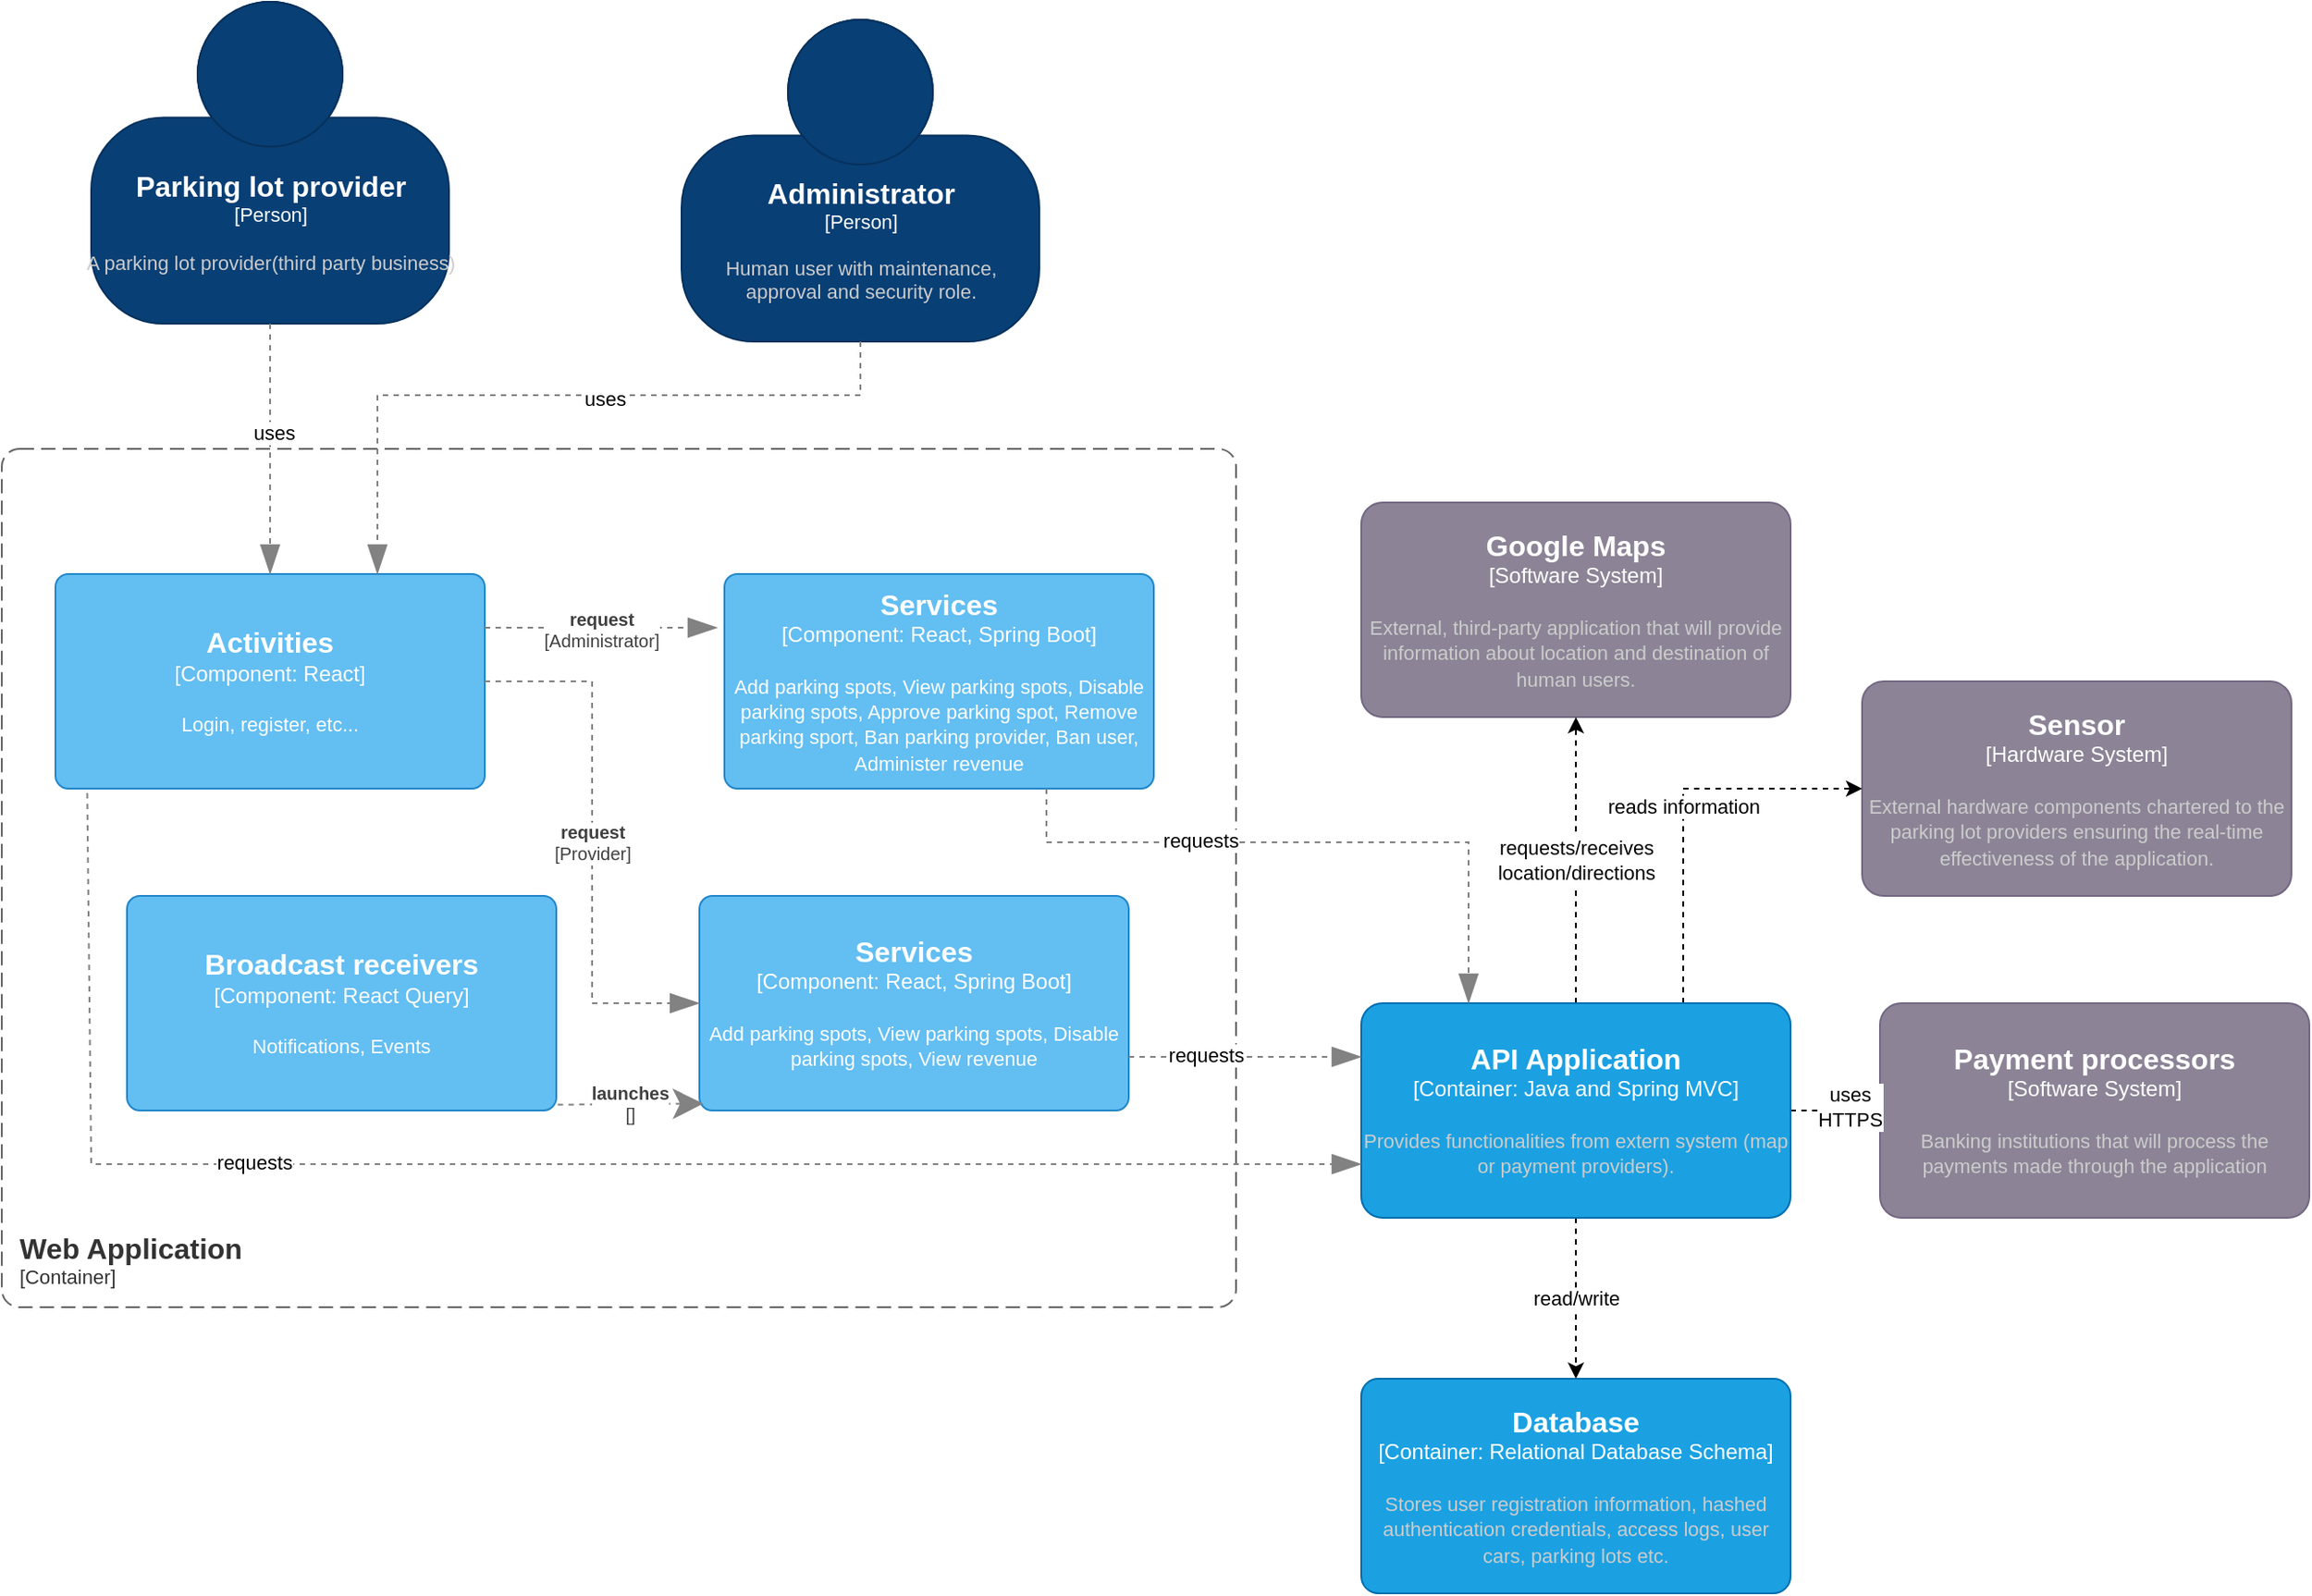 <mxfile version="17.2.4" type="device"><diagram id="stP_g--kYEVAL2878Fu5" name="Page-1"><mxGraphModel dx="2178" dy="770" grid="1" gridSize="10" guides="1" tooltips="1" connect="1" arrows="1" fold="1" page="1" pageScale="1" pageWidth="827" pageHeight="1169" math="0" shadow="0"><root><mxCell id="0"/><mxCell id="1" parent="0"/><object placeholders="1" c4Name="Parking lot provider" c4Type="Person" c4Description="A parking lot provider(third party business)" label="&lt;font style=&quot;font-size: 16px&quot;&gt;&lt;b&gt;%c4Name%&lt;/b&gt;&lt;/font&gt;&lt;div&gt;[%c4Type%]&lt;/div&gt;&lt;br&gt;&lt;div&gt;&lt;font style=&quot;font-size: 11px&quot;&gt;&lt;font color=&quot;#cccccc&quot;&gt;%c4Description%&lt;/font&gt;&lt;/div&gt;" id="R0XOgiLyE4xROJEYPv49-25"><mxCell style="html=1;fontSize=11;dashed=0;whitespace=wrap;fillColor=#083F75;strokeColor=#06315C;fontColor=#ffffff;shape=mxgraph.c4.person2;align=center;metaEdit=1;points=[[0.5,0,0],[1,0.5,0],[1,0.75,0],[0.75,1,0],[0.5,1,0],[0.25,1,0],[0,0.75,0],[0,0.5,0]];resizable=0;" vertex="1" parent="1"><mxGeometry x="-60" width="200" height="180" as="geometry"/></mxCell></object><object placeholders="1" c4Name="Google Maps" c4Type="Software System" c4Description="External, third-party application that will provide information about location and destination of human users." label="&lt;font style=&quot;font-size: 16px&quot;&gt;&lt;b&gt;%c4Name%&lt;/b&gt;&lt;/font&gt;&lt;div&gt;[%c4Type%]&lt;/div&gt;&lt;br&gt;&lt;div&gt;&lt;font style=&quot;font-size: 11px&quot;&gt;&lt;font color=&quot;#cccccc&quot;&gt;%c4Description%&lt;/font&gt;&lt;/div&gt;" id="R0XOgiLyE4xROJEYPv49-26"><mxCell style="rounded=1;whiteSpace=wrap;html=1;labelBackgroundColor=none;fillColor=#8C8496;fontColor=#ffffff;align=center;arcSize=10;strokeColor=#736782;metaEdit=1;resizable=0;points=[[0.25,0,0],[0.5,0,0],[0.75,0,0],[1,0.25,0],[1,0.5,0],[1,0.75,0],[0.75,1,0],[0.5,1,0],[0.25,1,0],[0,0.75,0],[0,0.5,0],[0,0.25,0]];" vertex="1" parent="1"><mxGeometry x="650" y="280" width="240" height="120" as="geometry"/></mxCell></object><object placeholders="1" c4Name="Payment processors" c4Type="Software System" c4Description="Banking institutions that will process the payments made through the application" label="&lt;font style=&quot;font-size: 16px&quot;&gt;&lt;b&gt;%c4Name%&lt;/b&gt;&lt;/font&gt;&lt;div&gt;[%c4Type%]&lt;/div&gt;&lt;br&gt;&lt;div&gt;&lt;font style=&quot;font-size: 11px&quot;&gt;&lt;font color=&quot;#cccccc&quot;&gt;%c4Description%&lt;/font&gt;&lt;/div&gt;" id="R0XOgiLyE4xROJEYPv49-27"><mxCell style="rounded=1;whiteSpace=wrap;html=1;labelBackgroundColor=none;fillColor=#8C8496;fontColor=#ffffff;align=center;arcSize=10;strokeColor=#736782;metaEdit=1;resizable=0;points=[[0.25,0,0],[0.5,0,0],[0.75,0,0],[1,0.25,0],[1,0.5,0],[1,0.75,0],[0.75,1,0],[0.5,1,0],[0.25,1,0],[0,0.75,0],[0,0.5,0],[0,0.25,0]];" vertex="1" parent="1"><mxGeometry x="940" y="560" width="240" height="120" as="geometry"/></mxCell></object><object placeholders="1" c4Name="Sensor" c4Type="Hardware System" c4Description="External hardware components chartered to the parking lot providers ensuring the real-time effectiveness of the application.&#10;" label="&lt;font style=&quot;font-size: 16px&quot;&gt;&lt;b&gt;%c4Name%&lt;/b&gt;&lt;/font&gt;&lt;div&gt;[%c4Type%]&lt;/div&gt;&lt;br&gt;&lt;div&gt;&lt;font style=&quot;font-size: 11px&quot;&gt;&lt;font color=&quot;#cccccc&quot;&gt;%c4Description%&lt;/font&gt;&lt;/div&gt;" id="R0XOgiLyE4xROJEYPv49-28"><mxCell style="rounded=1;whiteSpace=wrap;html=1;labelBackgroundColor=none;fillColor=#8C8496;fontColor=#ffffff;align=center;arcSize=10;strokeColor=#736782;metaEdit=1;resizable=0;points=[[0.25,0,0],[0.5,0,0],[0.75,0,0],[1,0.25,0],[1,0.5,0],[1,0.75,0],[0.75,1,0],[0.5,1,0],[0.25,1,0],[0,0.75,0],[0,0.5,0],[0,0.25,0]];" vertex="1" parent="1"><mxGeometry x="930" y="380" width="240" height="120" as="geometry"/></mxCell></object><object placeholders="1" c4Name="Web Application" c4Type="SystemScopeBoundary" c4Application="Container" label="&lt;font style=&quot;font-size: 16px&quot;&gt;&lt;b&gt;&lt;div style=&quot;text-align: left&quot;&gt;%c4Name%&lt;/div&gt;&lt;/b&gt;&lt;/font&gt;&lt;div style=&quot;text-align: left&quot;&gt;[%c4Application%]&lt;/div&gt;" id="R0XOgiLyE4xROJEYPv49-29"><mxCell style="rounded=1;fontSize=11;whiteSpace=wrap;html=1;dashed=1;arcSize=20;fillColor=none;strokeColor=#666666;fontColor=#333333;labelBackgroundColor=none;align=left;verticalAlign=bottom;labelBorderColor=none;spacingTop=0;spacing=10;dashPattern=8 4;metaEdit=1;rotatable=0;perimeter=rectanglePerimeter;noLabel=0;labelPadding=0;allowArrows=0;connectable=0;expand=0;recursiveResize=0;editable=1;pointerEvents=0;absoluteArcSize=1;points=[[0.25,0,0],[0.5,0,0],[0.75,0,0],[1,0.25,0],[1,0.5,0],[1,0.75,0],[0.75,1,0],[0.5,1,0],[0.25,1,0],[0,0.75,0],[0,0.5,0],[0,0.25,0]];" vertex="1" parent="1"><mxGeometry x="-110" y="250" width="690" height="480" as="geometry"/></mxCell></object><object placeholders="1" c4Name="Database" c4Type="Container: Relational Database Schema" c4Description="Stores user registration information, hashed authentication credentials, access logs, user cars, parking lots etc." label="&lt;font style=&quot;font-size: 16px&quot;&gt;&lt;b&gt;%c4Name%&lt;/b&gt;&lt;/font&gt;&lt;div&gt;[%c4Type%]&lt;/div&gt;&lt;br&gt;&lt;div&gt;&lt;font style=&quot;font-size: 11px&quot;&gt;&lt;font color=&quot;#cccccc&quot;&gt;%c4Description%&lt;/font&gt;&lt;/div&gt;" id="R0XOgiLyE4xROJEYPv49-30"><mxCell style="rounded=1;whiteSpace=wrap;html=1;labelBackgroundColor=none;fillColor=#1ba1e2;fontColor=#ffffff;align=center;arcSize=8;strokeColor=#006EAF;metaEdit=1;resizable=0;points=[[0.25,0,0],[0.5,0,0],[0.75,0,0],[1,0.25,0],[1,0.5,0],[1,0.75,0],[0.75,1,0],[0.5,1,0],[0.25,1,0],[0,0.75,0],[0,0.5,0],[0,0.25,0]];" vertex="1" parent="1"><mxGeometry x="650" y="770" width="240" height="120" as="geometry"/></mxCell></object><mxCell id="R0XOgiLyE4xROJEYPv49-31" value="read/write" style="edgeStyle=none;rounded=0;orthogonalLoop=1;jettySize=auto;html=1;dashed=1;" edge="1" parent="1" source="R0XOgiLyE4xROJEYPv49-36" target="R0XOgiLyE4xROJEYPv49-30"><mxGeometry relative="1" as="geometry"/></mxCell><mxCell id="R0XOgiLyE4xROJEYPv49-32" value="reads information" style="edgeStyle=none;rounded=0;orthogonalLoop=1;jettySize=auto;html=1;entryX=0;entryY=0.5;entryDx=0;entryDy=0;entryPerimeter=0;dashed=1;exitX=0.75;exitY=0;exitDx=0;exitDy=0;exitPerimeter=0;" edge="1" parent="1" source="R0XOgiLyE4xROJEYPv49-36" target="R0XOgiLyE4xROJEYPv49-28"><mxGeometry relative="1" as="geometry"><Array as="points"><mxPoint x="830" y="440"/></Array></mxGeometry></mxCell><mxCell id="R0XOgiLyE4xROJEYPv49-33" value="requests/receives &lt;br&gt;location/directions" style="edgeStyle=none;rounded=0;orthogonalLoop=1;jettySize=auto;html=1;entryX=0.5;entryY=1;entryDx=0;entryDy=0;entryPerimeter=0;dashed=1;" edge="1" parent="1" source="R0XOgiLyE4xROJEYPv49-36" target="R0XOgiLyE4xROJEYPv49-26"><mxGeometry relative="1" as="geometry"/></mxCell><mxCell id="R0XOgiLyE4xROJEYPv49-34" style="edgeStyle=none;rounded=0;orthogonalLoop=1;jettySize=auto;html=1;exitX=1;exitY=0.5;exitDx=0;exitDy=0;exitPerimeter=0;dashed=1;" edge="1" parent="1" source="R0XOgiLyE4xROJEYPv49-36" target="R0XOgiLyE4xROJEYPv49-27"><mxGeometry relative="1" as="geometry"/></mxCell><mxCell id="R0XOgiLyE4xROJEYPv49-35" value="uses&lt;br&gt;HTTPS" style="edgeLabel;html=1;align=center;verticalAlign=middle;resizable=0;points=[];" vertex="1" connectable="0" parent="R0XOgiLyE4xROJEYPv49-34"><mxGeometry x="0.297" y="2" relative="1" as="geometry"><mxPoint as="offset"/></mxGeometry></mxCell><object placeholders="1" c4Name="API Application" c4Type="Container: Java and Spring MVC" c4Description="Provides functionalities from extern system (map or payment providers)." label="&lt;font style=&quot;font-size: 16px&quot;&gt;&lt;b&gt;%c4Name%&lt;/b&gt;&lt;/font&gt;&lt;div&gt;[%c4Type%]&lt;/div&gt;&lt;br&gt;&lt;div&gt;&lt;font style=&quot;font-size: 11px&quot;&gt;&lt;font color=&quot;#cccccc&quot;&gt;%c4Description%&lt;/font&gt;&lt;/div&gt;" id="R0XOgiLyE4xROJEYPv49-36"><mxCell style="rounded=1;whiteSpace=wrap;html=1;labelBackgroundColor=none;fillColor=#1ba1e2;fontColor=#ffffff;align=center;arcSize=10;strokeColor=#006EAF;metaEdit=1;resizable=0;points=[[0.25,0,0],[0.5,0,0],[0.75,0,0],[1,0.25,0],[1,0.5,0],[1,0.75,0],[0.75,1,0],[0.5,1,0],[0.25,1,0],[0,0.75,0],[0,0.5,0],[0,0.25,0]];" vertex="1" parent="1"><mxGeometry x="650" y="560" width="240" height="120" as="geometry"/></mxCell></object><object placeholders="1" c4Name="Activities" c4Type="Component" c4Technology="React" c4Description="Login, register, etc..." label="&lt;font style=&quot;font-size: 16px&quot;&gt;&lt;b&gt;%c4Name%&lt;/b&gt;&lt;/font&gt;&lt;div&gt;[%c4Type%: %c4Technology%]&lt;/div&gt;&lt;br&gt;&lt;div&gt;&lt;font style=&quot;font-size: 11px&quot;&gt;%c4Description%&lt;/font&gt;&lt;/div&gt;" id="R0XOgiLyE4xROJEYPv49-37"><mxCell style="rounded=1;whiteSpace=wrap;html=1;labelBackgroundColor=none;fillColor=#63BEF2;fontColor=#ffffff;align=center;arcSize=6;strokeColor=#2086C9;metaEdit=1;resizable=0;points=[[0.25,0,0],[0.5,0,0],[0.75,0,0],[1,0.25,0],[1,0.5,0],[1,0.75,0],[0.75,1,0],[0.5,1,0],[0.25,1,0],[0,0.75,0],[0,0.5,0],[0,0.25,0]];" vertex="1" parent="1"><mxGeometry x="-80" y="320" width="240" height="120" as="geometry"/></mxCell></object><object placeholders="1" c4Name="Services" c4Type="Component" c4Technology="React, Spring Boot" c4Description="Add parking spots, View parking spots, Disable parking spots, View revenue" label="&lt;font style=&quot;font-size: 16px&quot;&gt;&lt;b&gt;%c4Name%&lt;/b&gt;&lt;/font&gt;&lt;div&gt;[%c4Type%: %c4Technology%]&lt;/div&gt;&lt;br&gt;&lt;div&gt;&lt;font style=&quot;font-size: 11px&quot;&gt;%c4Description%&lt;/font&gt;&lt;/div&gt;" id="R0XOgiLyE4xROJEYPv49-38"><mxCell style="rounded=1;whiteSpace=wrap;html=1;labelBackgroundColor=none;fillColor=#63BEF2;fontColor=#ffffff;align=center;arcSize=6;strokeColor=#2086C9;metaEdit=1;resizable=0;points=[[0.25,0,0],[0.5,0,0],[0.75,0,0],[1,0.25,0],[1,0.5,0],[1,0.75,0],[0.75,1,0],[0.5,1,0],[0.25,1,0],[0,0.75,0],[0,0.5,0],[0,0.25,0]];" vertex="1" parent="1"><mxGeometry x="280" y="500" width="240" height="120" as="geometry"/></mxCell></object><object placeholders="1" c4Name="Broadcast receivers" c4Type="Component" c4Technology="React Query" c4Description="Notifications, Events" label="&lt;font style=&quot;font-size: 16px&quot;&gt;&lt;b&gt;%c4Name%&lt;/b&gt;&lt;/font&gt;&lt;div&gt;[%c4Type%: %c4Technology%]&lt;/div&gt;&lt;br&gt;&lt;div&gt;&lt;font style=&quot;font-size: 11px&quot;&gt;%c4Description%&lt;/font&gt;&lt;/div&gt;" id="R0XOgiLyE4xROJEYPv49-39"><mxCell style="rounded=1;whiteSpace=wrap;html=1;labelBackgroundColor=none;fillColor=#63BEF2;fontColor=#ffffff;align=center;arcSize=6;strokeColor=#2086C9;metaEdit=1;resizable=0;points=[[0.25,0,0],[0.5,0,0],[0.75,0,0],[1,0.25,0],[1,0.5,0],[1,0.75,0],[0.75,1,0],[0.5,1,0],[0.25,1,0],[0,0.75,0],[0,0.5,0],[0,0.25,0]];" vertex="1" parent="1"><mxGeometry x="-40" y="500" width="240" height="120" as="geometry"/></mxCell></object><object placeholders="1" c4Type="Relationship" c4Technology="Provider" c4Description="request" label="&lt;div style=&quot;text-align: left&quot;&gt;&lt;div style=&quot;text-align: center&quot;&gt;&lt;b&gt;%c4Description%&lt;/b&gt;&lt;/div&gt;&lt;div style=&quot;text-align: center&quot;&gt;[%c4Technology%]&lt;/div&gt;&lt;/div&gt;" id="R0XOgiLyE4xROJEYPv49-41"><mxCell style="endArrow=blockThin;html=1;fontSize=10;fontColor=#404040;strokeWidth=1;endFill=1;strokeColor=#828282;elbow=vertical;metaEdit=1;endSize=14;startSize=14;jumpStyle=arc;jumpSize=16;rounded=0;edgeStyle=orthogonalEdgeStyle;dashed=1;entryX=0;entryY=0.5;entryDx=0;entryDy=0;entryPerimeter=0;" edge="1" parent="1" source="R0XOgiLyE4xROJEYPv49-37" target="R0XOgiLyE4xROJEYPv49-38"><mxGeometry width="240" relative="1" as="geometry"><mxPoint x="230" y="570" as="sourcePoint"/><mxPoint x="300" y="300" as="targetPoint"/></mxGeometry></mxCell></object><object placeholders="1" c4Type="Relationship" c4Technology="" c4Description="launches" label="&lt;div style=&quot;text-align: left&quot;&gt;&lt;div style=&quot;text-align: center&quot;&gt;&lt;b&gt;%c4Description%&lt;/b&gt;&lt;/div&gt;&lt;div style=&quot;text-align: center&quot;&gt;[%c4Technology%]&lt;/div&gt;&lt;/div&gt;" id="R0XOgiLyE4xROJEYPv49-43"><mxCell style="endArrow=none;html=1;fontSize=10;fontColor=#404040;strokeWidth=1;endFill=0;strokeColor=#828282;elbow=vertical;metaEdit=1;endSize=14;startSize=14;jumpStyle=arc;jumpSize=16;rounded=0;dashed=1;exitX=0.009;exitY=0.968;exitDx=0;exitDy=0;exitPerimeter=0;entryX=1.002;entryY=0.973;entryDx=0;entryDy=0;entryPerimeter=0;startArrow=classic;startFill=1;" edge="1" parent="1" source="R0XOgiLyE4xROJEYPv49-38" target="R0XOgiLyE4xROJEYPv49-39"><mxGeometry width="240" relative="1" as="geometry"><mxPoint x="130" y="550" as="sourcePoint"/><mxPoint x="370" y="550" as="targetPoint"/></mxGeometry></mxCell></object><object placeholders="1" c4Type="Relationship" id="R0XOgiLyE4xROJEYPv49-47"><mxCell style="endArrow=blockThin;html=1;fontSize=10;fontColor=#404040;strokeWidth=1;endFill=1;strokeColor=#828282;elbow=vertical;metaEdit=1;endSize=14;startSize=14;jumpStyle=arc;jumpSize=16;rounded=0;dashed=1;exitX=0.5;exitY=1;exitDx=0;exitDy=0;exitPerimeter=0;" edge="1" parent="1" source="R0XOgiLyE4xROJEYPv49-25" target="R0XOgiLyE4xROJEYPv49-37"><mxGeometry width="240" relative="1" as="geometry"><mxPoint x="120" y="440" as="sourcePoint"/><mxPoint x="360" y="440" as="targetPoint"/></mxGeometry></mxCell></object><mxCell id="R0XOgiLyE4xROJEYPv49-48" value="uses&lt;br&gt;" style="edgeLabel;html=1;align=center;verticalAlign=middle;resizable=0;points=[];" vertex="1" connectable="0" parent="R0XOgiLyE4xROJEYPv49-47"><mxGeometry x="-0.136" y="2" relative="1" as="geometry"><mxPoint as="offset"/></mxGeometry></mxCell><object placeholders="1" c4Name="Administrator" c4Type="Person" c4Description="Human user with maintenance,&#10;approval and security role." label="&lt;font style=&quot;font-size: 16px&quot;&gt;&lt;b&gt;%c4Name%&lt;/b&gt;&lt;/font&gt;&lt;div&gt;[%c4Type%]&lt;/div&gt;&lt;br&gt;&lt;div&gt;&lt;font style=&quot;font-size: 11px&quot;&gt;&lt;font color=&quot;#cccccc&quot;&gt;%c4Description%&lt;/font&gt;&lt;/div&gt;" id="R0XOgiLyE4xROJEYPv49-51"><mxCell style="html=1;fontSize=11;dashed=0;whitespace=wrap;fillColor=#083F75;strokeColor=#06315C;fontColor=#ffffff;shape=mxgraph.c4.person2;align=center;metaEdit=1;points=[[0.5,0,0],[1,0.5,0],[1,0.75,0],[0.75,1,0],[0.5,1,0],[0.25,1,0],[0,0.75,0],[0,0.5,0]];resizable=0;" vertex="1" parent="1"><mxGeometry x="270" y="10" width="200" height="180" as="geometry"/></mxCell></object><object placeholders="1" c4Type="Relationship" id="R0XOgiLyE4xROJEYPv49-57"><mxCell style="endArrow=blockThin;html=1;fontSize=10;fontColor=#404040;strokeWidth=1;endFill=1;strokeColor=#828282;elbow=vertical;metaEdit=1;endSize=14;startSize=14;jumpStyle=arc;jumpSize=16;rounded=0;dashed=1;exitX=0.5;exitY=1;exitDx=0;exitDy=0;exitPerimeter=0;entryX=0.75;entryY=0;entryDx=0;entryDy=0;entryPerimeter=0;" edge="1" parent="1" source="R0XOgiLyE4xROJEYPv49-51" target="R0XOgiLyE4xROJEYPv49-37"><mxGeometry width="240" relative="1" as="geometry"><mxPoint x="387.57" y="150" as="sourcePoint"/><mxPoint x="320.002" y="275" as="targetPoint"/><Array as="points"><mxPoint x="370" y="220"/><mxPoint x="100" y="220"/></Array></mxGeometry></mxCell></object><mxCell id="R0XOgiLyE4xROJEYPv49-58" value="uses&lt;br&gt;" style="edgeLabel;html=1;align=center;verticalAlign=middle;resizable=0;points=[];" vertex="1" connectable="0" parent="R0XOgiLyE4xROJEYPv49-57"><mxGeometry x="-0.136" y="2" relative="1" as="geometry"><mxPoint as="offset"/></mxGeometry></mxCell><object placeholders="1" c4Name="Services" c4Type="Component" c4Technology="React, Spring Boot" c4Description="Add parking spots, View parking spots, Disable parking spots, Approve parking spot, Remove parking sport, Ban parking provider, Ban user, Administer revenue" label="&lt;font style=&quot;font-size: 16px&quot;&gt;&lt;b&gt;%c4Name%&lt;/b&gt;&lt;/font&gt;&lt;div&gt;[%c4Type%: %c4Technology%]&lt;/div&gt;&lt;br&gt;&lt;div&gt;&lt;font style=&quot;font-size: 11px&quot;&gt;%c4Description%&lt;/font&gt;&lt;/div&gt;" id="R0XOgiLyE4xROJEYPv49-59"><mxCell style="rounded=1;whiteSpace=wrap;html=1;labelBackgroundColor=none;fillColor=#63BEF2;fontColor=#ffffff;align=center;arcSize=6;strokeColor=#2086C9;metaEdit=1;resizable=0;points=[[0.25,0,0],[0.5,0,0],[0.75,0,0],[1,0.25,0],[1,0.5,0],[1,0.75,0],[0.75,1,0],[0.5,1,0],[0.25,1,0],[0,0.75,0],[0,0.5,0],[0,0.25,0]];" vertex="1" parent="1"><mxGeometry x="294" y="320" width="240" height="120" as="geometry"/></mxCell></object><object placeholders="1" c4Type="Relationship" c4Technology="Administrator" c4Description="request" label="&lt;div style=&quot;text-align: left&quot;&gt;&lt;div style=&quot;text-align: center&quot;&gt;&lt;b&gt;%c4Description%&lt;/b&gt;&lt;/div&gt;&lt;div style=&quot;text-align: center&quot;&gt;[%c4Technology%]&lt;/div&gt;&lt;/div&gt;" id="R0XOgiLyE4xROJEYPv49-61"><mxCell style="endArrow=blockThin;html=1;fontSize=10;fontColor=#404040;strokeWidth=1;endFill=1;strokeColor=#828282;elbow=vertical;metaEdit=1;endSize=14;startSize=14;jumpStyle=arc;jumpSize=16;rounded=0;edgeStyle=orthogonalEdgeStyle;dashed=1;exitX=1;exitY=0.25;exitDx=0;exitDy=0;exitPerimeter=0;" edge="1" parent="1" source="R0XOgiLyE4xROJEYPv49-37"><mxGeometry width="240" relative="1" as="geometry"><mxPoint x="170" y="250" as="sourcePoint"/><mxPoint x="290" y="350" as="targetPoint"/></mxGeometry></mxCell></object><object placeholders="1" c4Type="Relationship" id="R0XOgiLyE4xROJEYPv49-64"><mxCell style="endArrow=blockThin;html=1;fontSize=10;fontColor=#404040;strokeWidth=1;endFill=1;strokeColor=#828282;elbow=vertical;metaEdit=1;endSize=14;startSize=14;jumpStyle=arc;jumpSize=16;rounded=0;dashed=1;exitX=0.75;exitY=1;exitDx=0;exitDy=0;exitPerimeter=0;entryX=0.25;entryY=0;entryDx=0;entryDy=0;entryPerimeter=0;" edge="1" parent="1" source="R0XOgiLyE4xROJEYPv49-59" target="R0XOgiLyE4xROJEYPv49-36"><mxGeometry width="240" relative="1" as="geometry"><mxPoint x="530.0" y="320" as="sourcePoint"/><mxPoint x="690.24" y="510.48" as="targetPoint"/><Array as="points"><mxPoint x="474" y="470"/><mxPoint x="710" y="470"/></Array></mxGeometry></mxCell></object><mxCell id="R0XOgiLyE4xROJEYPv49-65" value="requests&lt;br&gt;" style="edgeLabel;html=1;align=center;verticalAlign=middle;resizable=0;points=[];" vertex="1" connectable="0" parent="R0XOgiLyE4xROJEYPv49-64"><mxGeometry x="-0.35" y="1" relative="1" as="geometry"><mxPoint as="offset"/></mxGeometry></mxCell><object placeholders="1" c4Type="Relationship" id="R0XOgiLyE4xROJEYPv49-79"><mxCell style="endArrow=blockThin;html=1;fontSize=10;fontColor=#404040;strokeWidth=1;endFill=1;strokeColor=#828282;elbow=vertical;metaEdit=1;endSize=14;startSize=14;jumpStyle=arc;jumpSize=16;rounded=0;dashed=1;exitX=0.074;exitY=1.021;exitDx=0;exitDy=0;exitPerimeter=0;entryX=0;entryY=0.75;entryDx=0;entryDy=0;entryPerimeter=0;" edge="1" parent="1" source="R0XOgiLyE4xROJEYPv49-37" target="R0XOgiLyE4xROJEYPv49-36"><mxGeometry width="240" relative="1" as="geometry"><mxPoint x="-60.0" y="770" as="sourcePoint"/><mxPoint x="610" y="860" as="targetPoint"/><Array as="points"><mxPoint x="-60" y="650"/></Array></mxGeometry></mxCell></object><mxCell id="R0XOgiLyE4xROJEYPv49-80" value="requests&lt;br&gt;" style="edgeLabel;html=1;align=center;verticalAlign=middle;resizable=0;points=[];" vertex="1" connectable="0" parent="R0XOgiLyE4xROJEYPv49-79"><mxGeometry x="-0.35" y="1" relative="1" as="geometry"><mxPoint as="offset"/></mxGeometry></mxCell><object placeholders="1" c4Type="Relationship" id="R0XOgiLyE4xROJEYPv49-81"><mxCell style="endArrow=blockThin;html=1;fontSize=10;fontColor=#404040;strokeWidth=1;endFill=1;strokeColor=#828282;elbow=vertical;metaEdit=1;endSize=14;startSize=14;jumpStyle=arc;jumpSize=16;rounded=0;dashed=1;exitX=1;exitY=0.75;exitDx=0;exitDy=0;exitPerimeter=0;entryX=0;entryY=0.25;entryDx=0;entryDy=0;entryPerimeter=0;" edge="1" parent="1" source="R0XOgiLyE4xROJEYPv49-38" target="R0XOgiLyE4xROJEYPv49-36"><mxGeometry width="240" relative="1" as="geometry"><mxPoint x="414" y="670" as="sourcePoint"/><mxPoint x="650" y="680" as="targetPoint"/><Array as="points"><mxPoint x="650" y="590"/></Array></mxGeometry></mxCell></object><mxCell id="R0XOgiLyE4xROJEYPv49-82" value="requests&lt;br&gt;" style="edgeLabel;html=1;align=center;verticalAlign=middle;resizable=0;points=[];" vertex="1" connectable="0" parent="R0XOgiLyE4xROJEYPv49-81"><mxGeometry x="-0.35" y="1" relative="1" as="geometry"><mxPoint as="offset"/></mxGeometry></mxCell></root></mxGraphModel></diagram></mxfile>